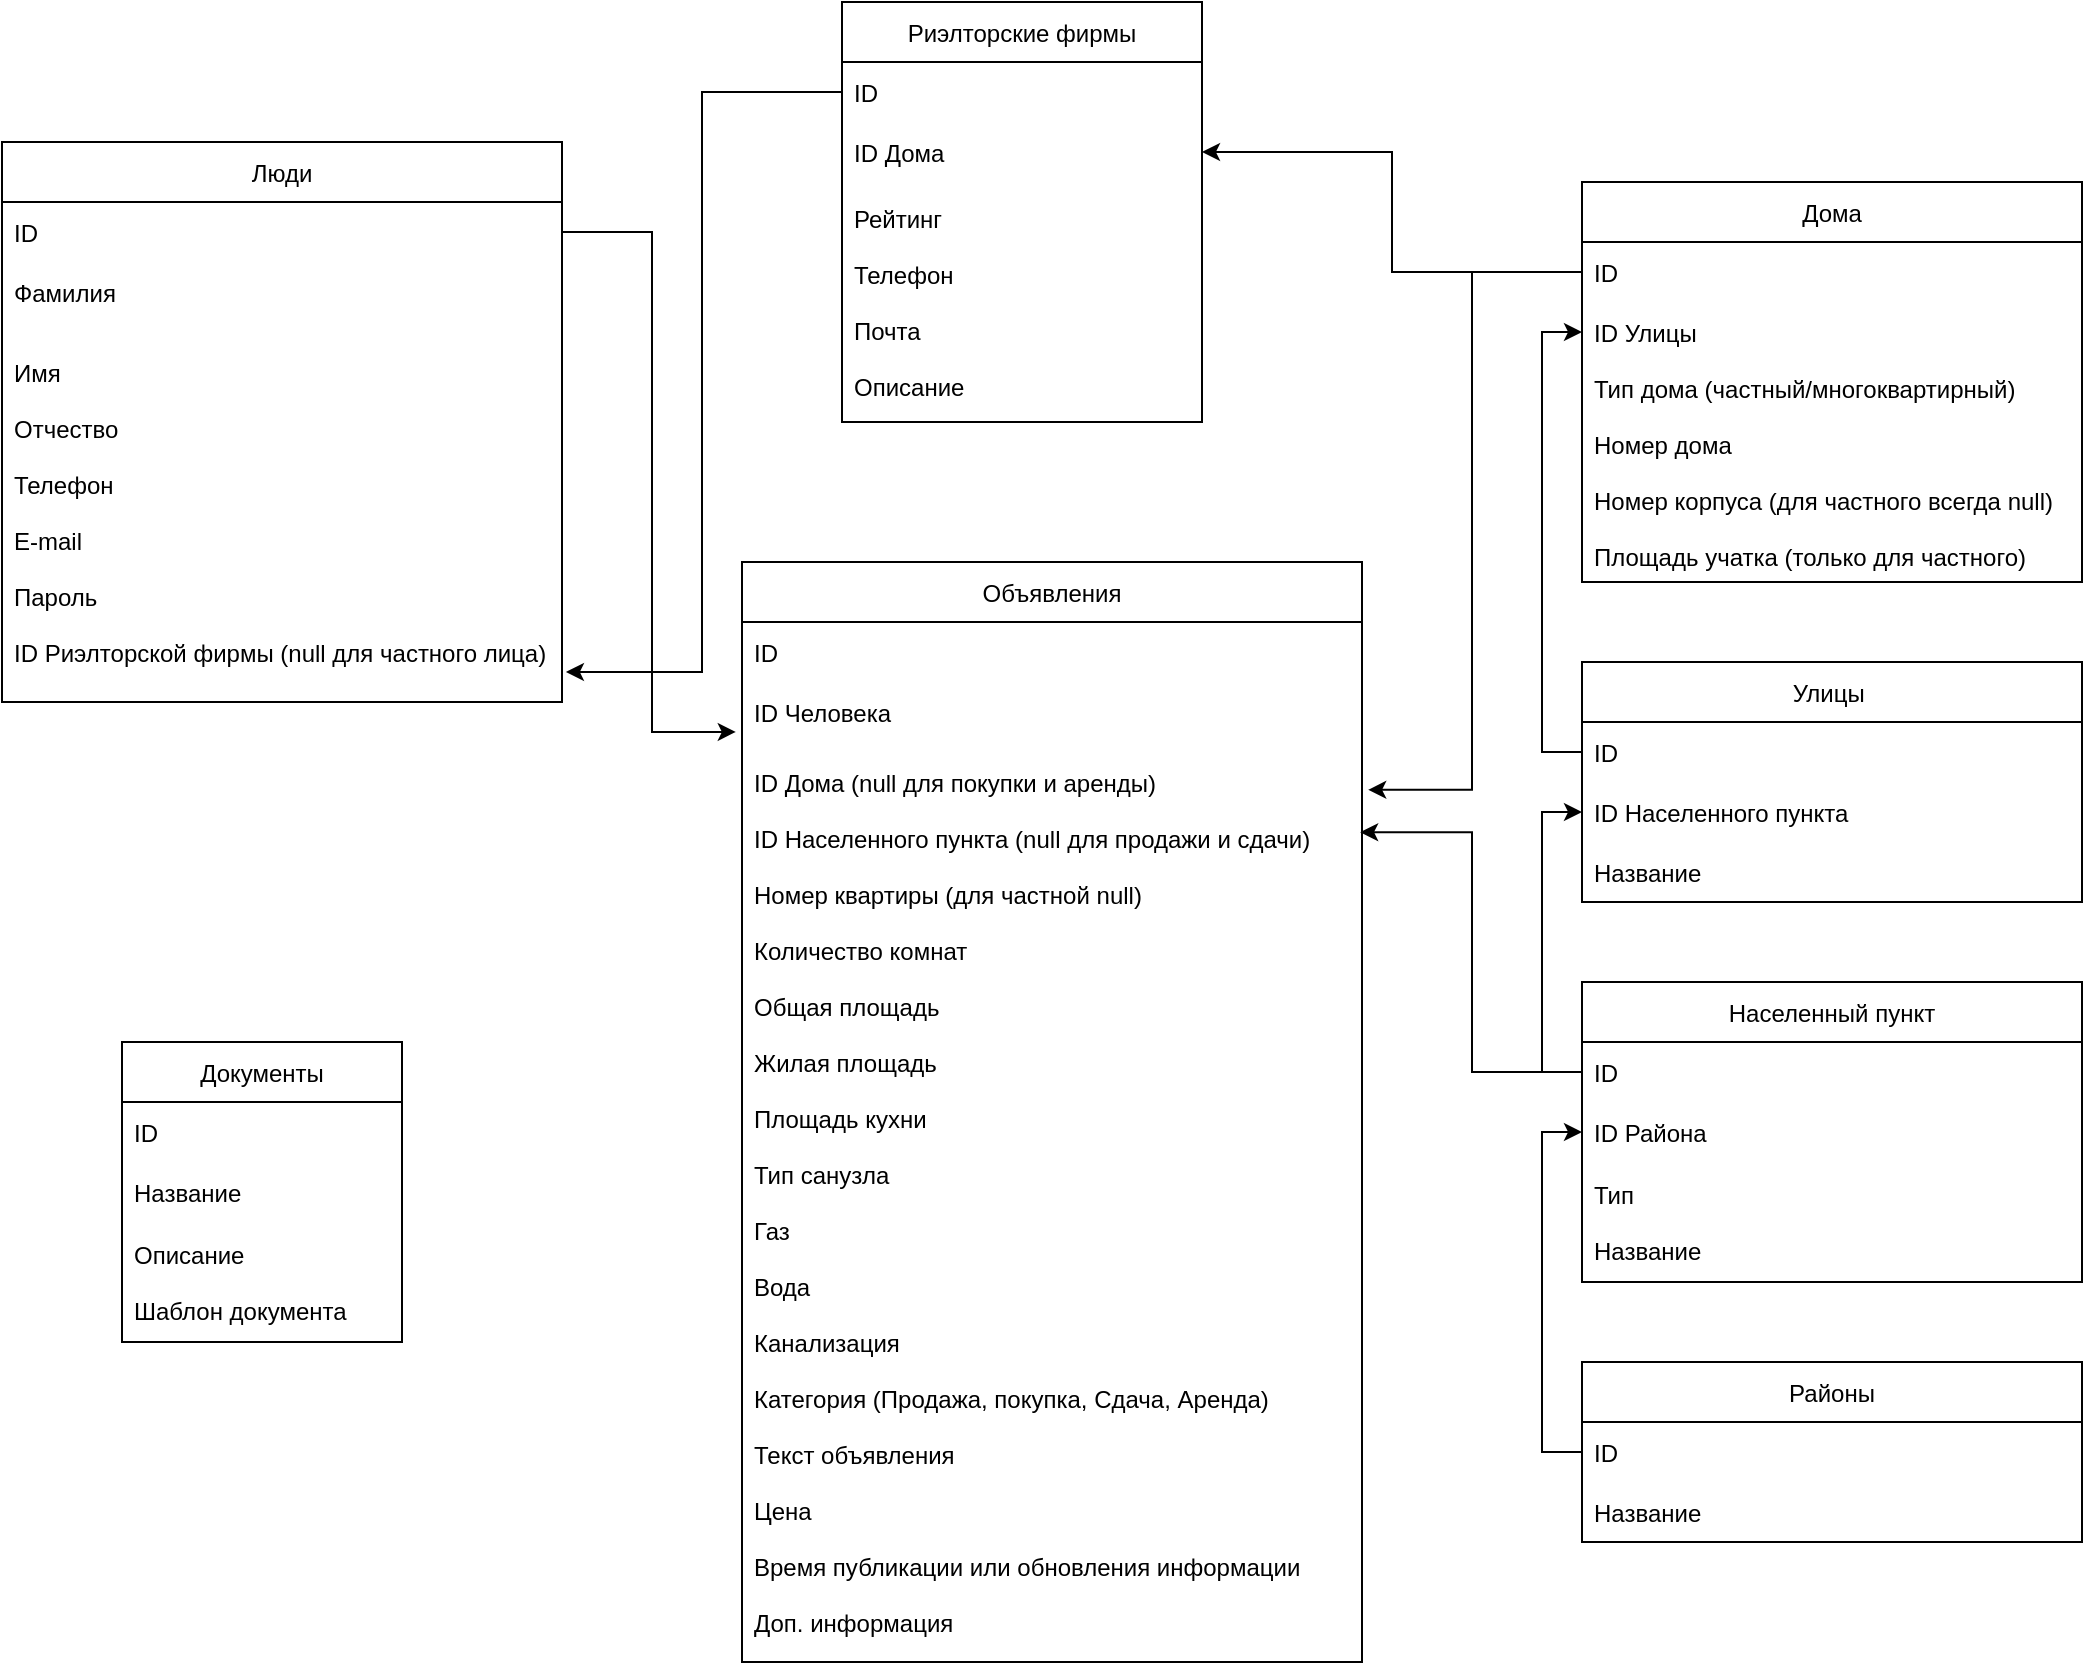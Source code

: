 <mxfile version="15.7.3" type="device"><diagram id="E4Vt9tBXp1-TW4Tuaamr" name="Страница 1"><mxGraphModel dx="1142" dy="1133" grid="1" gridSize="10" guides="1" tooltips="1" connect="1" arrows="1" fold="1" page="1" pageScale="1" pageWidth="2339" pageHeight="3300" math="0" shadow="0"><root><mxCell id="0"/><mxCell id="1" parent="0"/><mxCell id="mnaWk24Pl-O414aMxW3e-1" value="Дома" style="swimlane;fontStyle=0;childLayout=stackLayout;horizontal=1;startSize=30;horizontalStack=0;resizeParent=1;resizeParentMax=0;resizeLast=0;collapsible=1;marginBottom=0;" vertex="1" parent="1"><mxGeometry x="830" y="110" width="250" height="200" as="geometry"/></mxCell><mxCell id="mnaWk24Pl-O414aMxW3e-2" value="ID" style="text;strokeColor=none;fillColor=none;align=left;verticalAlign=middle;spacingLeft=4;spacingRight=4;overflow=hidden;points=[[0,0.5],[1,0.5]];portConstraint=eastwest;rotatable=0;" vertex="1" parent="mnaWk24Pl-O414aMxW3e-1"><mxGeometry y="30" width="250" height="30" as="geometry"/></mxCell><mxCell id="mnaWk24Pl-O414aMxW3e-3" value="ID Улицы" style="text;strokeColor=none;fillColor=none;align=left;verticalAlign=middle;spacingLeft=4;spacingRight=4;overflow=hidden;points=[[0,0.5],[1,0.5]];portConstraint=eastwest;rotatable=0;" vertex="1" parent="mnaWk24Pl-O414aMxW3e-1"><mxGeometry y="60" width="250" height="30" as="geometry"/></mxCell><mxCell id="mnaWk24Pl-O414aMxW3e-4" value="Тип дома (частный/многоквартирный)&#10;&#10;Номер дома&#10;&#10;Номер корпуса (для частного всегда null)&#10;&#10;Площадь учатка (только для частного)" style="text;strokeColor=none;fillColor=none;align=left;verticalAlign=middle;spacingLeft=4;spacingRight=4;overflow=hidden;points=[[0,0.5],[1,0.5]];portConstraint=eastwest;rotatable=0;" vertex="1" parent="mnaWk24Pl-O414aMxW3e-1"><mxGeometry y="90" width="250" height="110" as="geometry"/></mxCell><mxCell id="mnaWk24Pl-O414aMxW3e-5" value="Улицы " style="swimlane;fontStyle=0;childLayout=stackLayout;horizontal=1;startSize=30;horizontalStack=0;resizeParent=1;resizeParentMax=0;resizeLast=0;collapsible=1;marginBottom=0;" vertex="1" parent="1"><mxGeometry x="830" y="350" width="250" height="120" as="geometry"/></mxCell><mxCell id="mnaWk24Pl-O414aMxW3e-6" value="ID" style="text;strokeColor=none;fillColor=none;align=left;verticalAlign=middle;spacingLeft=4;spacingRight=4;overflow=hidden;points=[[0,0.5],[1,0.5]];portConstraint=eastwest;rotatable=0;" vertex="1" parent="mnaWk24Pl-O414aMxW3e-5"><mxGeometry y="30" width="250" height="30" as="geometry"/></mxCell><mxCell id="mnaWk24Pl-O414aMxW3e-7" value="ID Населенного пункта" style="text;strokeColor=none;fillColor=none;align=left;verticalAlign=middle;spacingLeft=4;spacingRight=4;overflow=hidden;points=[[0,0.5],[1,0.5]];portConstraint=eastwest;rotatable=0;" vertex="1" parent="mnaWk24Pl-O414aMxW3e-5"><mxGeometry y="60" width="250" height="30" as="geometry"/></mxCell><mxCell id="mnaWk24Pl-O414aMxW3e-8" value="Название" style="text;strokeColor=none;fillColor=none;align=left;verticalAlign=middle;spacingLeft=4;spacingRight=4;overflow=hidden;points=[[0,0.5],[1,0.5]];portConstraint=eastwest;rotatable=0;" vertex="1" parent="mnaWk24Pl-O414aMxW3e-5"><mxGeometry y="90" width="250" height="30" as="geometry"/></mxCell><mxCell id="mnaWk24Pl-O414aMxW3e-9" value="Населенный пункт" style="swimlane;fontStyle=0;childLayout=stackLayout;horizontal=1;startSize=30;horizontalStack=0;resizeParent=1;resizeParentMax=0;resizeLast=0;collapsible=1;marginBottom=0;" vertex="1" parent="1"><mxGeometry x="830" y="510" width="250" height="150" as="geometry"/></mxCell><mxCell id="mnaWk24Pl-O414aMxW3e-10" value="ID" style="text;strokeColor=none;fillColor=none;align=left;verticalAlign=middle;spacingLeft=4;spacingRight=4;overflow=hidden;points=[[0,0.5],[1,0.5]];portConstraint=eastwest;rotatable=0;" vertex="1" parent="mnaWk24Pl-O414aMxW3e-9"><mxGeometry y="30" width="250" height="30" as="geometry"/></mxCell><mxCell id="mnaWk24Pl-O414aMxW3e-11" value="ID Района" style="text;strokeColor=none;fillColor=none;align=left;verticalAlign=middle;spacingLeft=4;spacingRight=4;overflow=hidden;points=[[0,0.5],[1,0.5]];portConstraint=eastwest;rotatable=0;" vertex="1" parent="mnaWk24Pl-O414aMxW3e-9"><mxGeometry y="60" width="250" height="30" as="geometry"/></mxCell><mxCell id="mnaWk24Pl-O414aMxW3e-12" value="Тип&#10;&#10;Название" style="text;strokeColor=none;fillColor=none;align=left;verticalAlign=middle;spacingLeft=4;spacingRight=4;overflow=hidden;points=[[0,0.5],[1,0.5]];portConstraint=eastwest;rotatable=0;" vertex="1" parent="mnaWk24Pl-O414aMxW3e-9"><mxGeometry y="90" width="250" height="60" as="geometry"/></mxCell><mxCell id="mnaWk24Pl-O414aMxW3e-13" value="Районы" style="swimlane;fontStyle=0;childLayout=stackLayout;horizontal=1;startSize=30;horizontalStack=0;resizeParent=1;resizeParentMax=0;resizeLast=0;collapsible=1;marginBottom=0;" vertex="1" parent="1"><mxGeometry x="830" y="700" width="250" height="90" as="geometry"/></mxCell><mxCell id="mnaWk24Pl-O414aMxW3e-14" value="ID" style="text;strokeColor=none;fillColor=none;align=left;verticalAlign=middle;spacingLeft=4;spacingRight=4;overflow=hidden;points=[[0,0.5],[1,0.5]];portConstraint=eastwest;rotatable=0;" vertex="1" parent="mnaWk24Pl-O414aMxW3e-13"><mxGeometry y="30" width="250" height="30" as="geometry"/></mxCell><mxCell id="mnaWk24Pl-O414aMxW3e-15" value="Название" style="text;strokeColor=none;fillColor=none;align=left;verticalAlign=middle;spacingLeft=4;spacingRight=4;overflow=hidden;points=[[0,0.5],[1,0.5]];portConstraint=eastwest;rotatable=0;" vertex="1" parent="mnaWk24Pl-O414aMxW3e-13"><mxGeometry y="60" width="250" height="30" as="geometry"/></mxCell><mxCell id="mnaWk24Pl-O414aMxW3e-17" value="Объявления" style="swimlane;fontStyle=0;childLayout=stackLayout;horizontal=1;startSize=30;horizontalStack=0;resizeParent=1;resizeParentMax=0;resizeLast=0;collapsible=1;marginBottom=0;" vertex="1" parent="1"><mxGeometry x="410" y="300" width="310" height="550" as="geometry"/></mxCell><mxCell id="mnaWk24Pl-O414aMxW3e-18" value="ID" style="text;strokeColor=none;fillColor=none;align=left;verticalAlign=middle;spacingLeft=4;spacingRight=4;overflow=hidden;points=[[0,0.5],[1,0.5]];portConstraint=eastwest;rotatable=0;" vertex="1" parent="mnaWk24Pl-O414aMxW3e-17"><mxGeometry y="30" width="310" height="30" as="geometry"/></mxCell><mxCell id="mnaWk24Pl-O414aMxW3e-19" value="ID Человека" style="text;strokeColor=none;fillColor=none;align=left;verticalAlign=middle;spacingLeft=4;spacingRight=4;overflow=hidden;points=[[0,0.5],[1,0.5]];portConstraint=eastwest;rotatable=0;" vertex="1" parent="mnaWk24Pl-O414aMxW3e-17"><mxGeometry y="60" width="310" height="30" as="geometry"/></mxCell><mxCell id="mnaWk24Pl-O414aMxW3e-20" value="ID Дома (null для покупки и аренды)&#10;&#10;ID Населенного пункта (null для продажи и сдачи)&#10;&#10;Номер квартиры (для частной null)&#10;&#10;Количество комнат&#10;&#10;Общая площадь&#10;&#10;Жилая площадь&#10;&#10;Площадь кухни&#10;&#10;Тип санузла&#10;&#10;Газ&#10;&#10;Вода&#10;&#10;Канализация&#10;&#10;Категория (Продажа, покупка, Сдача, Аренда)&#10;&#10;Текст объявления&#10;&#10;Цена&#10;&#10;Время публикации или обновления информации&#10;&#10;Доп. информация" style="text;strokeColor=none;fillColor=none;align=left;verticalAlign=middle;spacingLeft=4;spacingRight=4;overflow=hidden;points=[[0,0.5],[1,0.5]];portConstraint=eastwest;rotatable=0;" vertex="1" parent="mnaWk24Pl-O414aMxW3e-17"><mxGeometry y="90" width="310" height="460" as="geometry"/></mxCell><mxCell id="mnaWk24Pl-O414aMxW3e-21" value="Риэлторские фирмы" style="swimlane;fontStyle=0;childLayout=stackLayout;horizontal=1;startSize=30;horizontalStack=0;resizeParent=1;resizeParentMax=0;resizeLast=0;collapsible=1;marginBottom=0;" vertex="1" parent="1"><mxGeometry x="460" y="20" width="180" height="210" as="geometry"/></mxCell><mxCell id="mnaWk24Pl-O414aMxW3e-22" value="ID" style="text;strokeColor=none;fillColor=none;align=left;verticalAlign=middle;spacingLeft=4;spacingRight=4;overflow=hidden;points=[[0,0.5],[1,0.5]];portConstraint=eastwest;rotatable=0;" vertex="1" parent="mnaWk24Pl-O414aMxW3e-21"><mxGeometry y="30" width="180" height="30" as="geometry"/></mxCell><mxCell id="mnaWk24Pl-O414aMxW3e-23" value="ID Дома" style="text;strokeColor=none;fillColor=none;align=left;verticalAlign=middle;spacingLeft=4;spacingRight=4;overflow=hidden;points=[[0,0.5],[1,0.5]];portConstraint=eastwest;rotatable=0;" vertex="1" parent="mnaWk24Pl-O414aMxW3e-21"><mxGeometry y="60" width="180" height="30" as="geometry"/></mxCell><mxCell id="mnaWk24Pl-O414aMxW3e-24" value="Рейтинг&#10;&#10;Телефон&#10;&#10;Почта&#10;&#10;Описание" style="text;strokeColor=none;fillColor=none;align=left;verticalAlign=middle;spacingLeft=4;spacingRight=4;overflow=hidden;points=[[0,0.5],[1,0.5]];portConstraint=eastwest;rotatable=0;" vertex="1" parent="mnaWk24Pl-O414aMxW3e-21"><mxGeometry y="90" width="180" height="120" as="geometry"/></mxCell><mxCell id="mnaWk24Pl-O414aMxW3e-25" value="Люди" style="swimlane;fontStyle=0;childLayout=stackLayout;horizontal=1;startSize=30;horizontalStack=0;resizeParent=1;resizeParentMax=0;resizeLast=0;collapsible=1;marginBottom=0;" vertex="1" parent="1"><mxGeometry x="40" y="90" width="280" height="280" as="geometry"/></mxCell><mxCell id="mnaWk24Pl-O414aMxW3e-26" value="ID" style="text;strokeColor=none;fillColor=none;align=left;verticalAlign=middle;spacingLeft=4;spacingRight=4;overflow=hidden;points=[[0,0.5],[1,0.5]];portConstraint=eastwest;rotatable=0;" vertex="1" parent="mnaWk24Pl-O414aMxW3e-25"><mxGeometry y="30" width="280" height="30" as="geometry"/></mxCell><mxCell id="mnaWk24Pl-O414aMxW3e-27" value="Фамилия " style="text;strokeColor=none;fillColor=none;align=left;verticalAlign=middle;spacingLeft=4;spacingRight=4;overflow=hidden;points=[[0,0.5],[1,0.5]];portConstraint=eastwest;rotatable=0;" vertex="1" parent="mnaWk24Pl-O414aMxW3e-25"><mxGeometry y="60" width="280" height="30" as="geometry"/></mxCell><mxCell id="mnaWk24Pl-O414aMxW3e-28" value="Имя&#10;&#10;Отчество&#10;&#10;Телефон&#10;&#10;E-mail&#10;&#10;Пароль&#10;&#10;ID Риэлторской фирмы (null для частного лица)" style="text;strokeColor=none;fillColor=none;align=left;verticalAlign=middle;spacingLeft=4;spacingRight=4;overflow=hidden;points=[[0,0.5],[1,0.5]];portConstraint=eastwest;rotatable=0;" vertex="1" parent="mnaWk24Pl-O414aMxW3e-25"><mxGeometry y="90" width="280" height="190" as="geometry"/></mxCell><mxCell id="mnaWk24Pl-O414aMxW3e-29" value="Документы" style="swimlane;fontStyle=0;childLayout=stackLayout;horizontal=1;startSize=30;horizontalStack=0;resizeParent=1;resizeParentMax=0;resizeLast=0;collapsible=1;marginBottom=0;" vertex="1" parent="1"><mxGeometry x="100" y="540" width="140" height="150" as="geometry"/></mxCell><mxCell id="mnaWk24Pl-O414aMxW3e-30" value="ID" style="text;strokeColor=none;fillColor=none;align=left;verticalAlign=middle;spacingLeft=4;spacingRight=4;overflow=hidden;points=[[0,0.5],[1,0.5]];portConstraint=eastwest;rotatable=0;" vertex="1" parent="mnaWk24Pl-O414aMxW3e-29"><mxGeometry y="30" width="140" height="30" as="geometry"/></mxCell><mxCell id="mnaWk24Pl-O414aMxW3e-31" value="Название" style="text;strokeColor=none;fillColor=none;align=left;verticalAlign=middle;spacingLeft=4;spacingRight=4;overflow=hidden;points=[[0,0.5],[1,0.5]];portConstraint=eastwest;rotatable=0;" vertex="1" parent="mnaWk24Pl-O414aMxW3e-29"><mxGeometry y="60" width="140" height="30" as="geometry"/></mxCell><mxCell id="mnaWk24Pl-O414aMxW3e-32" value="Описание&#10;&#10;Шаблон документа" style="text;strokeColor=none;fillColor=none;align=left;verticalAlign=middle;spacingLeft=4;spacingRight=4;overflow=hidden;points=[[0,0.5],[1,0.5]];portConstraint=eastwest;rotatable=0;" vertex="1" parent="mnaWk24Pl-O414aMxW3e-29"><mxGeometry y="90" width="140" height="60" as="geometry"/></mxCell><mxCell id="mnaWk24Pl-O414aMxW3e-34" style="edgeStyle=orthogonalEdgeStyle;rounded=0;orthogonalLoop=1;jettySize=auto;html=1;entryX=0;entryY=0.5;entryDx=0;entryDy=0;" edge="1" parent="1" source="mnaWk24Pl-O414aMxW3e-14" target="mnaWk24Pl-O414aMxW3e-11"><mxGeometry relative="1" as="geometry"/></mxCell><mxCell id="mnaWk24Pl-O414aMxW3e-35" style="edgeStyle=orthogonalEdgeStyle;rounded=0;orthogonalLoop=1;jettySize=auto;html=1;entryX=0;entryY=0.5;entryDx=0;entryDy=0;" edge="1" parent="1" source="mnaWk24Pl-O414aMxW3e-10" target="mnaWk24Pl-O414aMxW3e-7"><mxGeometry relative="1" as="geometry"/></mxCell><mxCell id="mnaWk24Pl-O414aMxW3e-36" style="edgeStyle=orthogonalEdgeStyle;rounded=0;orthogonalLoop=1;jettySize=auto;html=1;entryX=0;entryY=0.5;entryDx=0;entryDy=0;" edge="1" parent="1" source="mnaWk24Pl-O414aMxW3e-6" target="mnaWk24Pl-O414aMxW3e-3"><mxGeometry relative="1" as="geometry"/></mxCell><mxCell id="mnaWk24Pl-O414aMxW3e-37" style="edgeStyle=orthogonalEdgeStyle;rounded=0;orthogonalLoop=1;jettySize=auto;html=1;" edge="1" parent="1" source="mnaWk24Pl-O414aMxW3e-2" target="mnaWk24Pl-O414aMxW3e-23"><mxGeometry relative="1" as="geometry"/></mxCell><mxCell id="mnaWk24Pl-O414aMxW3e-38" style="edgeStyle=orthogonalEdgeStyle;rounded=0;orthogonalLoop=1;jettySize=auto;html=1;entryX=1.01;entryY=0.052;entryDx=0;entryDy=0;entryPerimeter=0;" edge="1" parent="1" source="mnaWk24Pl-O414aMxW3e-2" target="mnaWk24Pl-O414aMxW3e-20"><mxGeometry relative="1" as="geometry"/></mxCell><mxCell id="mnaWk24Pl-O414aMxW3e-40" style="edgeStyle=orthogonalEdgeStyle;rounded=0;orthogonalLoop=1;jettySize=auto;html=1;entryX=0.997;entryY=0.098;entryDx=0;entryDy=0;entryPerimeter=0;" edge="1" parent="1" source="mnaWk24Pl-O414aMxW3e-10" target="mnaWk24Pl-O414aMxW3e-20"><mxGeometry relative="1" as="geometry"/></mxCell><mxCell id="mnaWk24Pl-O414aMxW3e-41" style="edgeStyle=orthogonalEdgeStyle;rounded=0;orthogonalLoop=1;jettySize=auto;html=1;entryX=1.007;entryY=0.921;entryDx=0;entryDy=0;entryPerimeter=0;" edge="1" parent="1" source="mnaWk24Pl-O414aMxW3e-22" target="mnaWk24Pl-O414aMxW3e-28"><mxGeometry relative="1" as="geometry"/></mxCell><mxCell id="mnaWk24Pl-O414aMxW3e-42" style="edgeStyle=orthogonalEdgeStyle;rounded=0;orthogonalLoop=1;jettySize=auto;html=1;entryX=-0.01;entryY=0.833;entryDx=0;entryDy=0;entryPerimeter=0;" edge="1" parent="1" source="mnaWk24Pl-O414aMxW3e-26" target="mnaWk24Pl-O414aMxW3e-19"><mxGeometry relative="1" as="geometry"/></mxCell></root></mxGraphModel></diagram></mxfile>